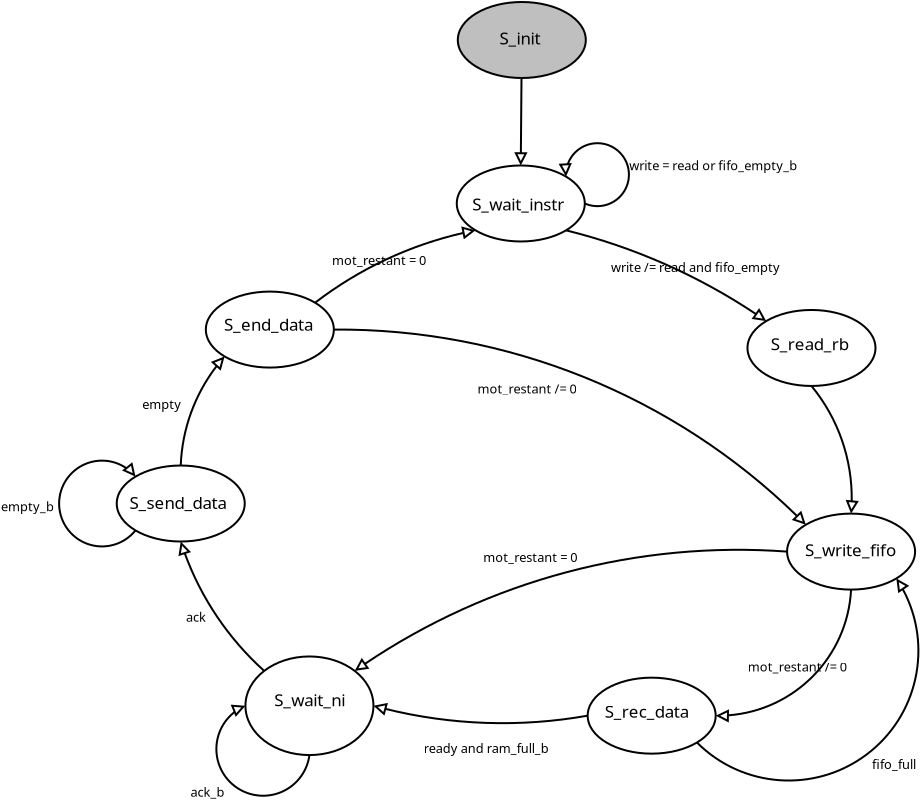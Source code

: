 <?xml version="1.0" encoding="UTF-8"?>
<dia:diagram xmlns:dia="http://www.lysator.liu.se/~alla/dia/">
  <dia:layer name="Arrière-plan" visible="true" active="true">
    <dia:object type="Standard - Ellipse" version="0" id="O0">
      <dia:attribute name="obj_pos">
        <dia:point val="21.602,-1.992"/>
      </dia:attribute>
      <dia:attribute name="obj_bb">
        <dia:rectangle val="21.552,-2.042;28.052,1.858"/>
      </dia:attribute>
      <dia:attribute name="elem_corner">
        <dia:point val="21.602,-1.992"/>
      </dia:attribute>
      <dia:attribute name="elem_width">
        <dia:real val="6.4"/>
      </dia:attribute>
      <dia:attribute name="elem_height">
        <dia:real val="3.8"/>
      </dia:attribute>
      <dia:attribute name="border_width">
        <dia:real val="0.1"/>
      </dia:attribute>
      <dia:attribute name="inner_color">
        <dia:color val="#bfbfbf"/>
      </dia:attribute>
    </dia:object>
    <dia:object type="Standard - Ellipse" version="0" id="O1">
      <dia:attribute name="obj_pos">
        <dia:point val="36.086,13.406"/>
      </dia:attribute>
      <dia:attribute name="obj_bb">
        <dia:rectangle val="36.036,13.356;42.536,17.256"/>
      </dia:attribute>
      <dia:attribute name="elem_corner">
        <dia:point val="36.086,13.406"/>
      </dia:attribute>
      <dia:attribute name="elem_width">
        <dia:real val="6.4"/>
      </dia:attribute>
      <dia:attribute name="elem_height">
        <dia:real val="3.8"/>
      </dia:attribute>
    </dia:object>
    <dia:object type="Standard - Ellipse" version="0" id="O2">
      <dia:attribute name="obj_pos">
        <dia:point val="21.551,6.182"/>
      </dia:attribute>
      <dia:attribute name="obj_bb">
        <dia:rectangle val="21.501,6.132;28.001,10.031"/>
      </dia:attribute>
      <dia:attribute name="elem_corner">
        <dia:point val="21.551,6.182"/>
      </dia:attribute>
      <dia:attribute name="elem_width">
        <dia:real val="6.4"/>
      </dia:attribute>
      <dia:attribute name="elem_height">
        <dia:real val="3.8"/>
      </dia:attribute>
    </dia:object>
    <dia:object type="Standard - Ellipse" version="0" id="O3">
      <dia:attribute name="obj_pos">
        <dia:point val="10.984,30.731"/>
      </dia:attribute>
      <dia:attribute name="obj_bb">
        <dia:rectangle val="10.934,30.681;17.434,35.711"/>
      </dia:attribute>
      <dia:attribute name="elem_corner">
        <dia:point val="10.984,30.731"/>
      </dia:attribute>
      <dia:attribute name="elem_width">
        <dia:real val="6.4"/>
      </dia:attribute>
      <dia:attribute name="elem_height">
        <dia:real val="4.93"/>
      </dia:attribute>
    </dia:object>
    <dia:object type="Standard - Arc" version="0" id="O4">
      <dia:attribute name="obj_pos">
        <dia:point val="27.951,8.082"/>
      </dia:attribute>
      <dia:attribute name="obj_bb">
        <dia:rectangle val="26.642,5.017;30.208,8.265"/>
      </dia:attribute>
      <dia:attribute name="conn_endpoints">
        <dia:point val="27.951,8.082"/>
        <dia:point val="27.014,6.738"/>
      </dia:attribute>
      <dia:attribute name="curve_distance">
        <dia:real val="2.917"/>
      </dia:attribute>
      <dia:attribute name="end_arrow">
        <dia:enum val="2"/>
      </dia:attribute>
      <dia:attribute name="end_arrow_length">
        <dia:real val="0.5"/>
      </dia:attribute>
      <dia:attribute name="end_arrow_width">
        <dia:real val="0.5"/>
      </dia:attribute>
      <dia:connections>
        <dia:connection handle="0" to="O2" connection="4"/>
        <dia:connection handle="1" to="O2" connection="2"/>
      </dia:connections>
    </dia:object>
    <dia:object type="Standard - Ellipse" version="0" id="O5">
      <dia:attribute name="obj_pos">
        <dia:point val="38.066,23.588"/>
      </dia:attribute>
      <dia:attribute name="obj_bb">
        <dia:rectangle val="38.016,23.538;44.516,27.438"/>
      </dia:attribute>
      <dia:attribute name="elem_corner">
        <dia:point val="38.066,23.588"/>
      </dia:attribute>
      <dia:attribute name="elem_width">
        <dia:real val="6.4"/>
      </dia:attribute>
      <dia:attribute name="elem_height">
        <dia:real val="3.8"/>
      </dia:attribute>
    </dia:object>
    <dia:object type="Standard - Ellipse" version="0" id="O6">
      <dia:attribute name="obj_pos">
        <dia:point val="28.096,31.791"/>
      </dia:attribute>
      <dia:attribute name="obj_bb">
        <dia:rectangle val="28.046,31.741;34.546,35.641"/>
      </dia:attribute>
      <dia:attribute name="elem_corner">
        <dia:point val="28.096,31.791"/>
      </dia:attribute>
      <dia:attribute name="elem_width">
        <dia:real val="6.4"/>
      </dia:attribute>
      <dia:attribute name="elem_height">
        <dia:real val="3.8"/>
      </dia:attribute>
    </dia:object>
    <dia:object type="Standard - Arc" version="0" id="O7">
      <dia:attribute name="obj_pos">
        <dia:point val="14.184,35.661"/>
      </dia:attribute>
      <dia:attribute name="obj_bb">
        <dia:rectangle val="9.481,33.126;14.254,37.745"/>
      </dia:attribute>
      <dia:attribute name="conn_endpoints">
        <dia:point val="14.184,35.661"/>
        <dia:point val="10.984,33.196"/>
      </dia:attribute>
      <dia:attribute name="curve_distance">
        <dia:real val="-3.511"/>
      </dia:attribute>
      <dia:attribute name="end_arrow">
        <dia:enum val="2"/>
      </dia:attribute>
      <dia:attribute name="end_arrow_length">
        <dia:real val="0.5"/>
      </dia:attribute>
      <dia:attribute name="end_arrow_width">
        <dia:real val="0.5"/>
      </dia:attribute>
      <dia:connections>
        <dia:connection handle="0" to="O3" connection="6"/>
        <dia:connection handle="1" to="O3" connection="3"/>
      </dia:connections>
    </dia:object>
    <dia:object type="Standard - Arc" version="0" id="O8">
      <dia:attribute name="obj_pos">
        <dia:point val="27.014,9.425"/>
      </dia:attribute>
      <dia:attribute name="obj_bb">
        <dia:rectangle val="26.947,9.359;37.09,14.029"/>
      </dia:attribute>
      <dia:attribute name="conn_endpoints">
        <dia:point val="27.014,9.425"/>
        <dia:point val="37.023,13.962"/>
      </dia:attribute>
      <dia:attribute name="curve_distance">
        <dia:real val="-0.506"/>
      </dia:attribute>
      <dia:attribute name="end_arrow">
        <dia:enum val="2"/>
      </dia:attribute>
      <dia:attribute name="end_arrow_length">
        <dia:real val="0.5"/>
      </dia:attribute>
      <dia:attribute name="end_arrow_width">
        <dia:real val="0.5"/>
      </dia:attribute>
      <dia:connections>
        <dia:connection handle="0" to="O2" connection="7"/>
        <dia:connection handle="1" to="O1" connection="0"/>
      </dia:connections>
    </dia:object>
    <dia:object type="Standard - Line" version="0" id="O9">
      <dia:attribute name="obj_pos">
        <dia:point val="24.786,1.858"/>
      </dia:attribute>
      <dia:attribute name="obj_bb">
        <dia:rectangle val="24.424,1.808;25.086,6.293"/>
      </dia:attribute>
      <dia:attribute name="conn_endpoints">
        <dia:point val="24.786,1.858"/>
        <dia:point val="24.751,6.182"/>
      </dia:attribute>
      <dia:attribute name="numcp">
        <dia:int val="1"/>
      </dia:attribute>
      <dia:attribute name="end_arrow">
        <dia:enum val="2"/>
      </dia:attribute>
      <dia:attribute name="end_arrow_length">
        <dia:real val="0.5"/>
      </dia:attribute>
      <dia:attribute name="end_arrow_width">
        <dia:real val="0.5"/>
      </dia:attribute>
      <dia:connections>
        <dia:connection handle="0" to="O0" connection="8"/>
        <dia:connection handle="1" to="O2" connection="1"/>
      </dia:connections>
    </dia:object>
    <dia:object type="Standard - Arc" version="0" id="O10">
      <dia:attribute name="obj_pos">
        <dia:point val="11.921,31.453"/>
      </dia:attribute>
      <dia:attribute name="obj_bb">
        <dia:rectangle val="7.634,24.915;11.99,31.522"/>
      </dia:attribute>
      <dia:attribute name="conn_endpoints">
        <dia:point val="11.921,31.453"/>
        <dia:point val="7.749,24.984"/>
      </dia:attribute>
      <dia:attribute name="curve_distance">
        <dia:real val="-0.512"/>
      </dia:attribute>
      <dia:attribute name="end_arrow">
        <dia:enum val="2"/>
      </dia:attribute>
      <dia:attribute name="end_arrow_length">
        <dia:real val="0.5"/>
      </dia:attribute>
      <dia:attribute name="end_arrow_width">
        <dia:real val="0.5"/>
      </dia:attribute>
      <dia:connections>
        <dia:connection handle="0" to="O3" connection="0"/>
        <dia:connection handle="1" to="O29" connection="6"/>
      </dia:connections>
    </dia:object>
    <dia:object type="Standard - Arc" version="0" id="O11">
      <dia:attribute name="obj_pos">
        <dia:point val="41.266,27.388"/>
      </dia:attribute>
      <dia:attribute name="obj_bb">
        <dia:rectangle val="34.425,27.318;41.337,34.035"/>
      </dia:attribute>
      <dia:attribute name="conn_endpoints">
        <dia:point val="41.266,27.388"/>
        <dia:point val="34.496,33.691"/>
      </dia:attribute>
      <dia:attribute name="curve_distance">
        <dia:real val="-1.875"/>
      </dia:attribute>
      <dia:attribute name="end_arrow">
        <dia:enum val="2"/>
      </dia:attribute>
      <dia:attribute name="end_arrow_length">
        <dia:real val="0.5"/>
      </dia:attribute>
      <dia:attribute name="end_arrow_width">
        <dia:real val="0.5"/>
      </dia:attribute>
      <dia:connections>
        <dia:connection handle="0" to="O5" connection="6"/>
        <dia:connection handle="1" to="O6" connection="4"/>
      </dia:connections>
    </dia:object>
    <dia:object type="Standard - Arc" version="0" id="O12">
      <dia:attribute name="obj_pos">
        <dia:point val="28.096,33.691"/>
      </dia:attribute>
      <dia:attribute name="obj_bb">
        <dia:rectangle val="17.332,33.052;28.148,34.117"/>
      </dia:attribute>
      <dia:attribute name="conn_endpoints">
        <dia:point val="28.096,33.691"/>
        <dia:point val="17.384,33.196"/>
      </dia:attribute>
      <dia:attribute name="curve_distance">
        <dia:real val="-0.598"/>
      </dia:attribute>
      <dia:attribute name="end_arrow">
        <dia:enum val="2"/>
      </dia:attribute>
      <dia:attribute name="end_arrow_length">
        <dia:real val="0.5"/>
      </dia:attribute>
      <dia:attribute name="end_arrow_width">
        <dia:real val="0.5"/>
      </dia:attribute>
      <dia:connections>
        <dia:connection handle="0" to="O6" connection="3"/>
        <dia:connection handle="1" to="O3" connection="4"/>
      </dia:connections>
    </dia:object>
    <dia:object type="Standard - Arc" version="0" id="O13">
      <dia:attribute name="obj_pos">
        <dia:point val="39.286,17.206"/>
      </dia:attribute>
      <dia:attribute name="obj_bb">
        <dia:rectangle val="39.224,17.143;41.653,23.651"/>
      </dia:attribute>
      <dia:attribute name="conn_endpoints">
        <dia:point val="39.286,17.206"/>
        <dia:point val="41.266,23.588"/>
      </dia:attribute>
      <dia:attribute name="curve_distance">
        <dia:real val="-0.656"/>
      </dia:attribute>
      <dia:attribute name="end_arrow">
        <dia:enum val="2"/>
      </dia:attribute>
      <dia:attribute name="end_arrow_length">
        <dia:real val="0.5"/>
      </dia:attribute>
      <dia:attribute name="end_arrow_width">
        <dia:real val="0.5"/>
      </dia:attribute>
      <dia:connections>
        <dia:connection handle="0" to="O1" connection="6"/>
        <dia:connection handle="1" to="O5" connection="1"/>
      </dia:connections>
    </dia:object>
    <dia:object type="Standard - Text" version="1" id="O14">
      <dia:attribute name="obj_pos">
        <dia:point val="24.802,-0.092"/>
      </dia:attribute>
      <dia:attribute name="obj_bb">
        <dia:rectangle val="24.802,-0.687;24.802,0.058"/>
      </dia:attribute>
      <dia:attribute name="text">
        <dia:composite type="text">
          <dia:attribute name="string">
            <dia:string>##</dia:string>
          </dia:attribute>
          <dia:attribute name="font">
            <dia:font family="sans" style="0" name="Helvetica"/>
          </dia:attribute>
          <dia:attribute name="height">
            <dia:real val="0.8"/>
          </dia:attribute>
          <dia:attribute name="pos">
            <dia:point val="24.802,-0.092"/>
          </dia:attribute>
          <dia:attribute name="color">
            <dia:color val="#000000"/>
          </dia:attribute>
          <dia:attribute name="alignment">
            <dia:enum val="0"/>
          </dia:attribute>
        </dia:composite>
      </dia:attribute>
      <dia:attribute name="valign">
        <dia:enum val="3"/>
      </dia:attribute>
      <dia:connections>
        <dia:connection handle="0" to="O0" connection="8"/>
      </dia:connections>
    </dia:object>
    <dia:object type="Standard - Text" version="1" id="O15">
      <dia:attribute name="obj_pos">
        <dia:point val="23.681,0.137"/>
      </dia:attribute>
      <dia:attribute name="obj_bb">
        <dia:rectangle val="23.681,-0.65;25.984,0.337"/>
      </dia:attribute>
      <dia:attribute name="text">
        <dia:composite type="text">
          <dia:attribute name="string">
            <dia:string>#S_init#</dia:string>
          </dia:attribute>
          <dia:attribute name="font">
            <dia:font family="sans" style="0" name="Helvetica"/>
          </dia:attribute>
          <dia:attribute name="height">
            <dia:real val="1.058"/>
          </dia:attribute>
          <dia:attribute name="pos">
            <dia:point val="23.681,0.137"/>
          </dia:attribute>
          <dia:attribute name="color">
            <dia:color val="#000000"/>
          </dia:attribute>
          <dia:attribute name="alignment">
            <dia:enum val="0"/>
          </dia:attribute>
        </dia:composite>
      </dia:attribute>
      <dia:attribute name="valign">
        <dia:enum val="3"/>
      </dia:attribute>
    </dia:object>
    <dia:object type="Standard - Text" version="1" id="O16">
      <dia:attribute name="obj_pos">
        <dia:point val="37.255,15.415"/>
      </dia:attribute>
      <dia:attribute name="obj_bb">
        <dia:rectangle val="37.255,14.627;41.456,15.615"/>
      </dia:attribute>
      <dia:attribute name="text">
        <dia:composite type="text">
          <dia:attribute name="string">
            <dia:string>#S_read_rb#</dia:string>
          </dia:attribute>
          <dia:attribute name="font">
            <dia:font family="sans" style="0" name="Helvetica"/>
          </dia:attribute>
          <dia:attribute name="height">
            <dia:real val="1.058"/>
          </dia:attribute>
          <dia:attribute name="pos">
            <dia:point val="37.255,15.415"/>
          </dia:attribute>
          <dia:attribute name="color">
            <dia:color val="#000000"/>
          </dia:attribute>
          <dia:attribute name="alignment">
            <dia:enum val="0"/>
          </dia:attribute>
        </dia:composite>
      </dia:attribute>
      <dia:attribute name="valign">
        <dia:enum val="3"/>
      </dia:attribute>
    </dia:object>
    <dia:object type="Standard - Text" version="1" id="O17">
      <dia:attribute name="obj_pos">
        <dia:point val="28.953,33.798"/>
      </dia:attribute>
      <dia:attribute name="obj_bb">
        <dia:rectangle val="28.953,33.011;33.586,33.998"/>
      </dia:attribute>
      <dia:attribute name="text">
        <dia:composite type="text">
          <dia:attribute name="string">
            <dia:string>#S_rec_data#</dia:string>
          </dia:attribute>
          <dia:attribute name="font">
            <dia:font family="sans" style="0" name="Helvetica"/>
          </dia:attribute>
          <dia:attribute name="height">
            <dia:real val="1.058"/>
          </dia:attribute>
          <dia:attribute name="pos">
            <dia:point val="28.953,33.798"/>
          </dia:attribute>
          <dia:attribute name="color">
            <dia:color val="#000000"/>
          </dia:attribute>
          <dia:attribute name="alignment">
            <dia:enum val="0"/>
          </dia:attribute>
        </dia:composite>
      </dia:attribute>
      <dia:attribute name="valign">
        <dia:enum val="3"/>
      </dia:attribute>
    </dia:object>
    <dia:object type="Standard - Text" version="1" id="O18">
      <dia:attribute name="obj_pos">
        <dia:point val="22.325,8.43"/>
      </dia:attribute>
      <dia:attribute name="obj_bb">
        <dia:rectangle val="22.325,7.643;27.387,8.63"/>
      </dia:attribute>
      <dia:attribute name="text">
        <dia:composite type="text">
          <dia:attribute name="string">
            <dia:string>#S_wait_instr#</dia:string>
          </dia:attribute>
          <dia:attribute name="font">
            <dia:font family="sans" style="0" name="Helvetica"/>
          </dia:attribute>
          <dia:attribute name="height">
            <dia:real val="1.058"/>
          </dia:attribute>
          <dia:attribute name="pos">
            <dia:point val="22.325,8.43"/>
          </dia:attribute>
          <dia:attribute name="color">
            <dia:color val="#000000"/>
          </dia:attribute>
          <dia:attribute name="alignment">
            <dia:enum val="0"/>
          </dia:attribute>
        </dia:composite>
      </dia:attribute>
      <dia:attribute name="valign">
        <dia:enum val="3"/>
      </dia:attribute>
    </dia:object>
    <dia:object type="Standard - Text" version="1" id="O19">
      <dia:attribute name="obj_pos">
        <dia:point val="12.427,33.224"/>
      </dia:attribute>
      <dia:attribute name="obj_bb">
        <dia:rectangle val="12.427,32.437;16.366,33.425"/>
      </dia:attribute>
      <dia:attribute name="text">
        <dia:composite type="text">
          <dia:attribute name="string">
            <dia:string>#S_wait_ni#</dia:string>
          </dia:attribute>
          <dia:attribute name="font">
            <dia:font family="sans" style="0" name="Helvetica"/>
          </dia:attribute>
          <dia:attribute name="height">
            <dia:real val="1.058"/>
          </dia:attribute>
          <dia:attribute name="pos">
            <dia:point val="12.427,33.224"/>
          </dia:attribute>
          <dia:attribute name="color">
            <dia:color val="#000000"/>
          </dia:attribute>
          <dia:attribute name="alignment">
            <dia:enum val="0"/>
          </dia:attribute>
        </dia:composite>
      </dia:attribute>
      <dia:attribute name="valign">
        <dia:enum val="3"/>
      </dia:attribute>
    </dia:object>
    <dia:object type="Standard - Text" version="1" id="O20">
      <dia:attribute name="obj_pos">
        <dia:point val="38.964,25.725"/>
      </dia:attribute>
      <dia:attribute name="obj_bb">
        <dia:rectangle val="38.964,24.937;43.829,25.925"/>
      </dia:attribute>
      <dia:attribute name="text">
        <dia:composite type="text">
          <dia:attribute name="string">
            <dia:string>#S_write_fifo#</dia:string>
          </dia:attribute>
          <dia:attribute name="font">
            <dia:font family="sans" style="0" name="Helvetica"/>
          </dia:attribute>
          <dia:attribute name="height">
            <dia:real val="1.058"/>
          </dia:attribute>
          <dia:attribute name="pos">
            <dia:point val="38.964,25.725"/>
          </dia:attribute>
          <dia:attribute name="color">
            <dia:color val="#000000"/>
          </dia:attribute>
          <dia:attribute name="alignment">
            <dia:enum val="0"/>
          </dia:attribute>
        </dia:composite>
      </dia:attribute>
      <dia:attribute name="valign">
        <dia:enum val="3"/>
      </dia:attribute>
    </dia:object>
    <dia:object type="Standard - Text" version="1" id="O21">
      <dia:attribute name="obj_pos">
        <dia:point val="32.335,8.34"/>
      </dia:attribute>
      <dia:attribute name="obj_bb">
        <dia:rectangle val="32.335,7.745;32.335,8.49"/>
      </dia:attribute>
      <dia:attribute name="text">
        <dia:composite type="text">
          <dia:attribute name="string">
            <dia:string>##</dia:string>
          </dia:attribute>
          <dia:attribute name="font">
            <dia:font family="sans" style="0" name="Helvetica"/>
          </dia:attribute>
          <dia:attribute name="height">
            <dia:real val="0.8"/>
          </dia:attribute>
          <dia:attribute name="pos">
            <dia:point val="32.335,8.34"/>
          </dia:attribute>
          <dia:attribute name="color">
            <dia:color val="#000000"/>
          </dia:attribute>
          <dia:attribute name="alignment">
            <dia:enum val="0"/>
          </dia:attribute>
        </dia:composite>
      </dia:attribute>
      <dia:attribute name="valign">
        <dia:enum val="3"/>
      </dia:attribute>
    </dia:object>
    <dia:object type="Standard - Text" version="1" id="O22">
      <dia:attribute name="obj_pos">
        <dia:point val="29.261,11.507"/>
      </dia:attribute>
      <dia:attribute name="obj_bb">
        <dia:rectangle val="29.261,10.912;38.488,12.457"/>
      </dia:attribute>
      <dia:attribute name="text">
        <dia:composite type="text">
          <dia:attribute name="string">
            <dia:string>#write /= read and fifo_empty
#</dia:string>
          </dia:attribute>
          <dia:attribute name="font">
            <dia:font family="sans" style="0" name="Helvetica"/>
          </dia:attribute>
          <dia:attribute name="height">
            <dia:real val="0.8"/>
          </dia:attribute>
          <dia:attribute name="pos">
            <dia:point val="29.261,11.507"/>
          </dia:attribute>
          <dia:attribute name="color">
            <dia:color val="#000000"/>
          </dia:attribute>
          <dia:attribute name="alignment">
            <dia:enum val="0"/>
          </dia:attribute>
        </dia:composite>
      </dia:attribute>
      <dia:attribute name="valign">
        <dia:enum val="3"/>
      </dia:attribute>
    </dia:object>
    <dia:object type="Standard - Text" version="1" id="O23">
      <dia:attribute name="obj_pos">
        <dia:point val="30.18,6.416"/>
      </dia:attribute>
      <dia:attribute name="obj_bb">
        <dia:rectangle val="30.18,5.821;39.37,6.566"/>
      </dia:attribute>
      <dia:attribute name="text">
        <dia:composite type="text">
          <dia:attribute name="string">
            <dia:string>#write = read or fifo_empty_b#</dia:string>
          </dia:attribute>
          <dia:attribute name="font">
            <dia:font family="sans" style="0" name="Helvetica"/>
          </dia:attribute>
          <dia:attribute name="height">
            <dia:real val="0.8"/>
          </dia:attribute>
          <dia:attribute name="pos">
            <dia:point val="30.18,6.416"/>
          </dia:attribute>
          <dia:attribute name="color">
            <dia:color val="#000000"/>
          </dia:attribute>
          <dia:attribute name="alignment">
            <dia:enum val="0"/>
          </dia:attribute>
        </dia:composite>
      </dia:attribute>
      <dia:attribute name="valign">
        <dia:enum val="3"/>
      </dia:attribute>
    </dia:object>
    <dia:object type="Standard - Text" version="1" id="O24">
      <dia:attribute name="obj_pos">
        <dia:point val="8.017,28.994"/>
      </dia:attribute>
      <dia:attribute name="obj_bb">
        <dia:rectangle val="8.017,28.399;9.132,29.145"/>
      </dia:attribute>
      <dia:attribute name="text">
        <dia:composite type="text">
          <dia:attribute name="string">
            <dia:string>#ack#</dia:string>
          </dia:attribute>
          <dia:attribute name="font">
            <dia:font family="sans" style="0" name="Helvetica"/>
          </dia:attribute>
          <dia:attribute name="height">
            <dia:real val="0.8"/>
          </dia:attribute>
          <dia:attribute name="pos">
            <dia:point val="8.017,28.994"/>
          </dia:attribute>
          <dia:attribute name="color">
            <dia:color val="#000000"/>
          </dia:attribute>
          <dia:attribute name="alignment">
            <dia:enum val="0"/>
          </dia:attribute>
        </dia:composite>
      </dia:attribute>
      <dia:attribute name="valign">
        <dia:enum val="3"/>
      </dia:attribute>
    </dia:object>
    <dia:object type="Standard - Text" version="1" id="O25">
      <dia:attribute name="obj_pos">
        <dia:point val="36.104,31.488"/>
      </dia:attribute>
      <dia:attribute name="obj_bb">
        <dia:rectangle val="36.104,30.892;41.542,31.637"/>
      </dia:attribute>
      <dia:attribute name="text">
        <dia:composite type="text">
          <dia:attribute name="string">
            <dia:string>#mot_restant /= 0#</dia:string>
          </dia:attribute>
          <dia:attribute name="font">
            <dia:font family="sans" style="0" name="Helvetica"/>
          </dia:attribute>
          <dia:attribute name="height">
            <dia:real val="0.8"/>
          </dia:attribute>
          <dia:attribute name="pos">
            <dia:point val="36.104,31.488"/>
          </dia:attribute>
          <dia:attribute name="color">
            <dia:color val="#000000"/>
          </dia:attribute>
          <dia:attribute name="alignment">
            <dia:enum val="0"/>
          </dia:attribute>
        </dia:composite>
      </dia:attribute>
      <dia:attribute name="valign">
        <dia:enum val="3"/>
      </dia:attribute>
    </dia:object>
    <dia:object type="Standard - Text" version="1" id="O26">
      <dia:attribute name="obj_pos">
        <dia:point val="19.896,35.563"/>
      </dia:attribute>
      <dia:attribute name="obj_bb">
        <dia:rectangle val="19.896,34.968;26.653,35.713"/>
      </dia:attribute>
      <dia:attribute name="text">
        <dia:composite type="text">
          <dia:attribute name="string">
            <dia:string>#ready and ram_full_b#</dia:string>
          </dia:attribute>
          <dia:attribute name="font">
            <dia:font family="sans" style="0" name="Helvetica"/>
          </dia:attribute>
          <dia:attribute name="height">
            <dia:real val="0.8"/>
          </dia:attribute>
          <dia:attribute name="pos">
            <dia:point val="19.896,35.563"/>
          </dia:attribute>
          <dia:attribute name="color">
            <dia:color val="#000000"/>
          </dia:attribute>
          <dia:attribute name="alignment">
            <dia:enum val="0"/>
          </dia:attribute>
        </dia:composite>
      </dia:attribute>
      <dia:attribute name="valign">
        <dia:enum val="3"/>
      </dia:attribute>
    </dia:object>
    <dia:object type="Standard - Text" version="1" id="O27">
      <dia:attribute name="obj_pos">
        <dia:point val="42.307,36.355"/>
      </dia:attribute>
      <dia:attribute name="obj_bb">
        <dia:rectangle val="42.307,35.76;44.632,36.505"/>
      </dia:attribute>
      <dia:attribute name="text">
        <dia:composite type="text">
          <dia:attribute name="string">
            <dia:string>#fifo_full#</dia:string>
          </dia:attribute>
          <dia:attribute name="font">
            <dia:font family="sans" style="0" name="Helvetica"/>
          </dia:attribute>
          <dia:attribute name="height">
            <dia:real val="0.8"/>
          </dia:attribute>
          <dia:attribute name="pos">
            <dia:point val="42.307,36.355"/>
          </dia:attribute>
          <dia:attribute name="color">
            <dia:color val="#000000"/>
          </dia:attribute>
          <dia:attribute name="alignment">
            <dia:enum val="0"/>
          </dia:attribute>
        </dia:composite>
      </dia:attribute>
      <dia:attribute name="valign">
        <dia:enum val="3"/>
      </dia:attribute>
    </dia:object>
    <dia:object type="Standard - Ellipse" version="0" id="O28">
      <dia:attribute name="obj_pos">
        <dia:point val="9.004,12.487"/>
      </dia:attribute>
      <dia:attribute name="obj_bb">
        <dia:rectangle val="8.954,12.437;15.454,16.337"/>
      </dia:attribute>
      <dia:attribute name="elem_corner">
        <dia:point val="9.004,12.487"/>
      </dia:attribute>
      <dia:attribute name="elem_width">
        <dia:real val="6.4"/>
      </dia:attribute>
      <dia:attribute name="elem_height">
        <dia:real val="3.8"/>
      </dia:attribute>
    </dia:object>
    <dia:object type="Standard - Ellipse" version="0" id="O29">
      <dia:attribute name="obj_pos">
        <dia:point val="4.549,21.184"/>
      </dia:attribute>
      <dia:attribute name="obj_bb">
        <dia:rectangle val="4.499,21.134;10.999,25.034"/>
      </dia:attribute>
      <dia:attribute name="elem_corner">
        <dia:point val="4.549,21.184"/>
      </dia:attribute>
      <dia:attribute name="elem_width">
        <dia:real val="6.4"/>
      </dia:attribute>
      <dia:attribute name="elem_height">
        <dia:real val="3.8"/>
      </dia:attribute>
    </dia:object>
    <dia:object type="Standard - Text" version="1" id="O30">
      <dia:attribute name="obj_pos">
        <dia:point val="9.91,14.441"/>
      </dia:attribute>
      <dia:attribute name="obj_bb">
        <dia:rectangle val="9.91,13.653;14.805,14.641"/>
      </dia:attribute>
      <dia:attribute name="text">
        <dia:composite type="text">
          <dia:attribute name="string">
            <dia:string>#S_end_data#</dia:string>
          </dia:attribute>
          <dia:attribute name="font">
            <dia:font family="sans" style="0" name="Helvetica"/>
          </dia:attribute>
          <dia:attribute name="height">
            <dia:real val="1.058"/>
          </dia:attribute>
          <dia:attribute name="pos">
            <dia:point val="9.91,14.441"/>
          </dia:attribute>
          <dia:attribute name="color">
            <dia:color val="#000000"/>
          </dia:attribute>
          <dia:attribute name="alignment">
            <dia:enum val="0"/>
          </dia:attribute>
        </dia:composite>
      </dia:attribute>
      <dia:attribute name="valign">
        <dia:enum val="3"/>
      </dia:attribute>
    </dia:object>
    <dia:object type="Standard - Text" version="1" id="O31">
      <dia:attribute name="obj_pos">
        <dia:point val="5.187,23.357"/>
      </dia:attribute>
      <dia:attribute name="obj_bb">
        <dia:rectangle val="5.187,22.569;10.524,23.557"/>
      </dia:attribute>
      <dia:attribute name="text">
        <dia:composite type="text">
          <dia:attribute name="string">
            <dia:string>#S_send_data#</dia:string>
          </dia:attribute>
          <dia:attribute name="font">
            <dia:font family="sans" style="0" name="Helvetica"/>
          </dia:attribute>
          <dia:attribute name="height">
            <dia:real val="1.058"/>
          </dia:attribute>
          <dia:attribute name="pos">
            <dia:point val="5.187,23.357"/>
          </dia:attribute>
          <dia:attribute name="color">
            <dia:color val="#000000"/>
          </dia:attribute>
          <dia:attribute name="alignment">
            <dia:enum val="0"/>
          </dia:attribute>
        </dia:composite>
      </dia:attribute>
      <dia:attribute name="valign">
        <dia:enum val="3"/>
      </dia:attribute>
    </dia:object>
    <dia:object type="Standard - Arc" version="0" id="O32">
      <dia:attribute name="obj_pos">
        <dia:point val="7.749,21.184"/>
      </dia:attribute>
      <dia:attribute name="obj_bb">
        <dia:rectangle val="7.684,15.665;10.006,21.249"/>
      </dia:attribute>
      <dia:attribute name="conn_endpoints">
        <dia:point val="7.749,21.184"/>
        <dia:point val="9.941,15.73"/>
      </dia:attribute>
      <dia:attribute name="curve_distance">
        <dia:real val="-0.512"/>
      </dia:attribute>
      <dia:attribute name="end_arrow">
        <dia:enum val="2"/>
      </dia:attribute>
      <dia:attribute name="end_arrow_length">
        <dia:real val="0.5"/>
      </dia:attribute>
      <dia:attribute name="end_arrow_width">
        <dia:real val="0.5"/>
      </dia:attribute>
      <dia:connections>
        <dia:connection handle="0" to="O29" connection="1"/>
        <dia:connection handle="1" to="O28" connection="5"/>
      </dia:connections>
    </dia:object>
    <dia:object type="Standard - Arc" version="0" id="O33">
      <dia:attribute name="obj_pos">
        <dia:point val="14.467,13.043"/>
      </dia:attribute>
      <dia:attribute name="obj_bb">
        <dia:rectangle val="14.401,9.227;22.554,13.109"/>
      </dia:attribute>
      <dia:attribute name="conn_endpoints">
        <dia:point val="14.467,13.043"/>
        <dia:point val="22.488,9.425"/>
      </dia:attribute>
      <dia:attribute name="curve_distance">
        <dia:real val="-0.512"/>
      </dia:attribute>
      <dia:attribute name="end_arrow">
        <dia:enum val="2"/>
      </dia:attribute>
      <dia:attribute name="end_arrow_length">
        <dia:real val="0.5"/>
      </dia:attribute>
      <dia:attribute name="end_arrow_width">
        <dia:real val="0.5"/>
      </dia:attribute>
      <dia:connections>
        <dia:connection handle="0" to="O28" connection="2"/>
        <dia:connection handle="1" to="O2" connection="5"/>
      </dia:connections>
    </dia:object>
    <dia:object type="Standard - Arc" version="0" id="O34">
      <dia:attribute name="obj_pos">
        <dia:point val="38.066,25.488"/>
      </dia:attribute>
      <dia:attribute name="obj_bb">
        <dia:rectangle val="16.385,25.348;38.128,31.514"/>
      </dia:attribute>
      <dia:attribute name="conn_endpoints">
        <dia:point val="38.066,25.488"/>
        <dia:point val="16.447,31.453"/>
      </dia:attribute>
      <dia:attribute name="curve_distance">
        <dia:real val="1.94"/>
      </dia:attribute>
      <dia:attribute name="end_arrow">
        <dia:enum val="2"/>
      </dia:attribute>
      <dia:attribute name="end_arrow_length">
        <dia:real val="0.5"/>
      </dia:attribute>
      <dia:attribute name="end_arrow_width">
        <dia:real val="0.5"/>
      </dia:attribute>
      <dia:connections>
        <dia:connection handle="0" to="O5" connection="3"/>
        <dia:connection handle="1" to="O3" connection="2"/>
      </dia:connections>
    </dia:object>
    <dia:object type="Standard - Arc" version="0" id="O35">
      <dia:attribute name="obj_pos">
        <dia:point val="33.559,35.034"/>
      </dia:attribute>
      <dia:attribute name="obj_bb">
        <dia:rectangle val="33.488,26.761;44.681,36.985"/>
      </dia:attribute>
      <dia:attribute name="conn_endpoints">
        <dia:point val="33.559,35.034"/>
        <dia:point val="43.529,26.832"/>
      </dia:attribute>
      <dia:attribute name="curve_distance">
        <dia:real val="5.859"/>
      </dia:attribute>
      <dia:attribute name="end_arrow">
        <dia:enum val="2"/>
      </dia:attribute>
      <dia:attribute name="end_arrow_length">
        <dia:real val="0.5"/>
      </dia:attribute>
      <dia:attribute name="end_arrow_width">
        <dia:real val="0.5"/>
      </dia:attribute>
      <dia:connections>
        <dia:connection handle="0" to="O6" connection="7"/>
        <dia:connection handle="1" to="O5" connection="7"/>
      </dia:connections>
    </dia:object>
    <dia:object type="Standard - Arc" version="0" id="O36">
      <dia:attribute name="obj_pos">
        <dia:point val="5.486,24.428"/>
      </dia:attribute>
      <dia:attribute name="obj_bb">
        <dia:rectangle val="1.618,20.889;5.536,25.28"/>
      </dia:attribute>
      <dia:attribute name="conn_endpoints">
        <dia:point val="5.486,24.428"/>
        <dia:point val="5.486,21.741"/>
      </dia:attribute>
      <dia:attribute name="curve_distance">
        <dia:real val="-3.818"/>
      </dia:attribute>
      <dia:attribute name="end_arrow">
        <dia:enum val="2"/>
      </dia:attribute>
      <dia:attribute name="end_arrow_length">
        <dia:real val="0.5"/>
      </dia:attribute>
      <dia:attribute name="end_arrow_width">
        <dia:real val="0.5"/>
      </dia:attribute>
      <dia:connections>
        <dia:connection handle="0" to="O29" connection="5"/>
        <dia:connection handle="1" to="O29" connection="0"/>
      </dia:connections>
    </dia:object>
    <dia:object type="Standard - Arc" version="0" id="O37">
      <dia:attribute name="obj_pos">
        <dia:point val="15.404,14.387"/>
      </dia:attribute>
      <dia:attribute name="obj_bb">
        <dia:rectangle val="15.339,14.321;39.069,24.21"/>
      </dia:attribute>
      <dia:attribute name="conn_endpoints">
        <dia:point val="15.404,14.387"/>
        <dia:point val="39.003,24.145"/>
      </dia:attribute>
      <dia:attribute name="curve_distance">
        <dia:real val="-2.586"/>
      </dia:attribute>
      <dia:attribute name="end_arrow">
        <dia:enum val="2"/>
      </dia:attribute>
      <dia:attribute name="end_arrow_length">
        <dia:real val="0.5"/>
      </dia:attribute>
      <dia:attribute name="end_arrow_width">
        <dia:real val="0.5"/>
      </dia:attribute>
      <dia:connections>
        <dia:connection handle="0" to="O28" connection="4"/>
        <dia:connection handle="1" to="O5" connection="0"/>
      </dia:connections>
    </dia:object>
    <dia:object type="Standard - Text" version="1" id="O38">
      <dia:attribute name="obj_pos">
        <dia:point val="22.874,26.01"/>
      </dia:attribute>
      <dia:attribute name="obj_bb">
        <dia:rectangle val="22.874,25.415;28.097,26.16"/>
      </dia:attribute>
      <dia:attribute name="text">
        <dia:composite type="text">
          <dia:attribute name="string">
            <dia:string>#mot_restant = 0#</dia:string>
          </dia:attribute>
          <dia:attribute name="font">
            <dia:font family="sans" style="0" name="Helvetica"/>
          </dia:attribute>
          <dia:attribute name="height">
            <dia:real val="0.8"/>
          </dia:attribute>
          <dia:attribute name="pos">
            <dia:point val="22.874,26.01"/>
          </dia:attribute>
          <dia:attribute name="color">
            <dia:color val="#000000"/>
          </dia:attribute>
          <dia:attribute name="alignment">
            <dia:enum val="0"/>
          </dia:attribute>
        </dia:composite>
      </dia:attribute>
      <dia:attribute name="valign">
        <dia:enum val="3"/>
      </dia:attribute>
    </dia:object>
    <dia:object type="Standard - Text" version="1" id="O39">
      <dia:attribute name="obj_pos">
        <dia:point val="22.584,17.581"/>
      </dia:attribute>
      <dia:attribute name="obj_bb">
        <dia:rectangle val="22.584,16.986;28.022,17.731"/>
      </dia:attribute>
      <dia:attribute name="text">
        <dia:composite type="text">
          <dia:attribute name="string">
            <dia:string>#mot_restant /= 0#</dia:string>
          </dia:attribute>
          <dia:attribute name="font">
            <dia:font family="sans" style="0" name="Helvetica"/>
          </dia:attribute>
          <dia:attribute name="height">
            <dia:real val="0.8"/>
          </dia:attribute>
          <dia:attribute name="pos">
            <dia:point val="22.584,17.581"/>
          </dia:attribute>
          <dia:attribute name="color">
            <dia:color val="#000000"/>
          </dia:attribute>
          <dia:attribute name="alignment">
            <dia:enum val="0"/>
          </dia:attribute>
        </dia:composite>
      </dia:attribute>
      <dia:attribute name="valign">
        <dia:enum val="3"/>
      </dia:attribute>
    </dia:object>
    <dia:object type="Standard - Text" version="1" id="O40">
      <dia:attribute name="obj_pos">
        <dia:point val="15.308,11.161"/>
      </dia:attribute>
      <dia:attribute name="obj_bb">
        <dia:rectangle val="15.308,10.566;20.531,11.311"/>
      </dia:attribute>
      <dia:attribute name="text">
        <dia:composite type="text">
          <dia:attribute name="string">
            <dia:string>#mot_restant = 0#</dia:string>
          </dia:attribute>
          <dia:attribute name="font">
            <dia:font family="sans" style="0" name="Helvetica"/>
          </dia:attribute>
          <dia:attribute name="height">
            <dia:real val="0.8"/>
          </dia:attribute>
          <dia:attribute name="pos">
            <dia:point val="15.308,11.161"/>
          </dia:attribute>
          <dia:attribute name="color">
            <dia:color val="#000000"/>
          </dia:attribute>
          <dia:attribute name="alignment">
            <dia:enum val="0"/>
          </dia:attribute>
        </dia:composite>
      </dia:attribute>
      <dia:attribute name="valign">
        <dia:enum val="3"/>
      </dia:attribute>
    </dia:object>
    <dia:object type="Standard - Text" version="1" id="O41">
      <dia:attribute name="obj_pos">
        <dia:point val="8.237,37.748"/>
      </dia:attribute>
      <dia:attribute name="obj_bb">
        <dia:rectangle val="8.237,37.153;10.08,37.898"/>
      </dia:attribute>
      <dia:attribute name="text">
        <dia:composite type="text">
          <dia:attribute name="string">
            <dia:string>#ack_b#</dia:string>
          </dia:attribute>
          <dia:attribute name="font">
            <dia:font family="sans" style="0" name="Helvetica"/>
          </dia:attribute>
          <dia:attribute name="height">
            <dia:real val="0.8"/>
          </dia:attribute>
          <dia:attribute name="pos">
            <dia:point val="8.237,37.748"/>
          </dia:attribute>
          <dia:attribute name="color">
            <dia:color val="#000000"/>
          </dia:attribute>
          <dia:attribute name="alignment">
            <dia:enum val="0"/>
          </dia:attribute>
        </dia:composite>
      </dia:attribute>
      <dia:attribute name="valign">
        <dia:enum val="3"/>
      </dia:attribute>
    </dia:object>
    <dia:object type="Standard - Text" version="1" id="O42">
      <dia:attribute name="obj_pos">
        <dia:point val="5.826,18.359"/>
      </dia:attribute>
      <dia:attribute name="obj_bb">
        <dia:rectangle val="5.826,17.764;7.881,18.509"/>
      </dia:attribute>
      <dia:attribute name="text">
        <dia:composite type="text">
          <dia:attribute name="string">
            <dia:string>#empty#</dia:string>
          </dia:attribute>
          <dia:attribute name="font">
            <dia:font family="sans" style="0" name="Helvetica"/>
          </dia:attribute>
          <dia:attribute name="height">
            <dia:real val="0.8"/>
          </dia:attribute>
          <dia:attribute name="pos">
            <dia:point val="5.826,18.359"/>
          </dia:attribute>
          <dia:attribute name="color">
            <dia:color val="#000000"/>
          </dia:attribute>
          <dia:attribute name="alignment">
            <dia:enum val="0"/>
          </dia:attribute>
        </dia:composite>
      </dia:attribute>
      <dia:attribute name="valign">
        <dia:enum val="3"/>
      </dia:attribute>
    </dia:object>
    <dia:object type="Standard - Text" version="1" id="O43">
      <dia:attribute name="obj_pos">
        <dia:point val="-1.238,23.465"/>
      </dia:attribute>
      <dia:attribute name="obj_bb">
        <dia:rectangle val="-1.238,22.869;1.544,23.614"/>
      </dia:attribute>
      <dia:attribute name="text">
        <dia:composite type="text">
          <dia:attribute name="string">
            <dia:string>#empty_b#</dia:string>
          </dia:attribute>
          <dia:attribute name="font">
            <dia:font family="sans" style="0" name="Helvetica"/>
          </dia:attribute>
          <dia:attribute name="height">
            <dia:real val="0.8"/>
          </dia:attribute>
          <dia:attribute name="pos">
            <dia:point val="-1.238,23.465"/>
          </dia:attribute>
          <dia:attribute name="color">
            <dia:color val="#000000"/>
          </dia:attribute>
          <dia:attribute name="alignment">
            <dia:enum val="0"/>
          </dia:attribute>
        </dia:composite>
      </dia:attribute>
      <dia:attribute name="valign">
        <dia:enum val="3"/>
      </dia:attribute>
    </dia:object>
  </dia:layer>
</dia:diagram>
